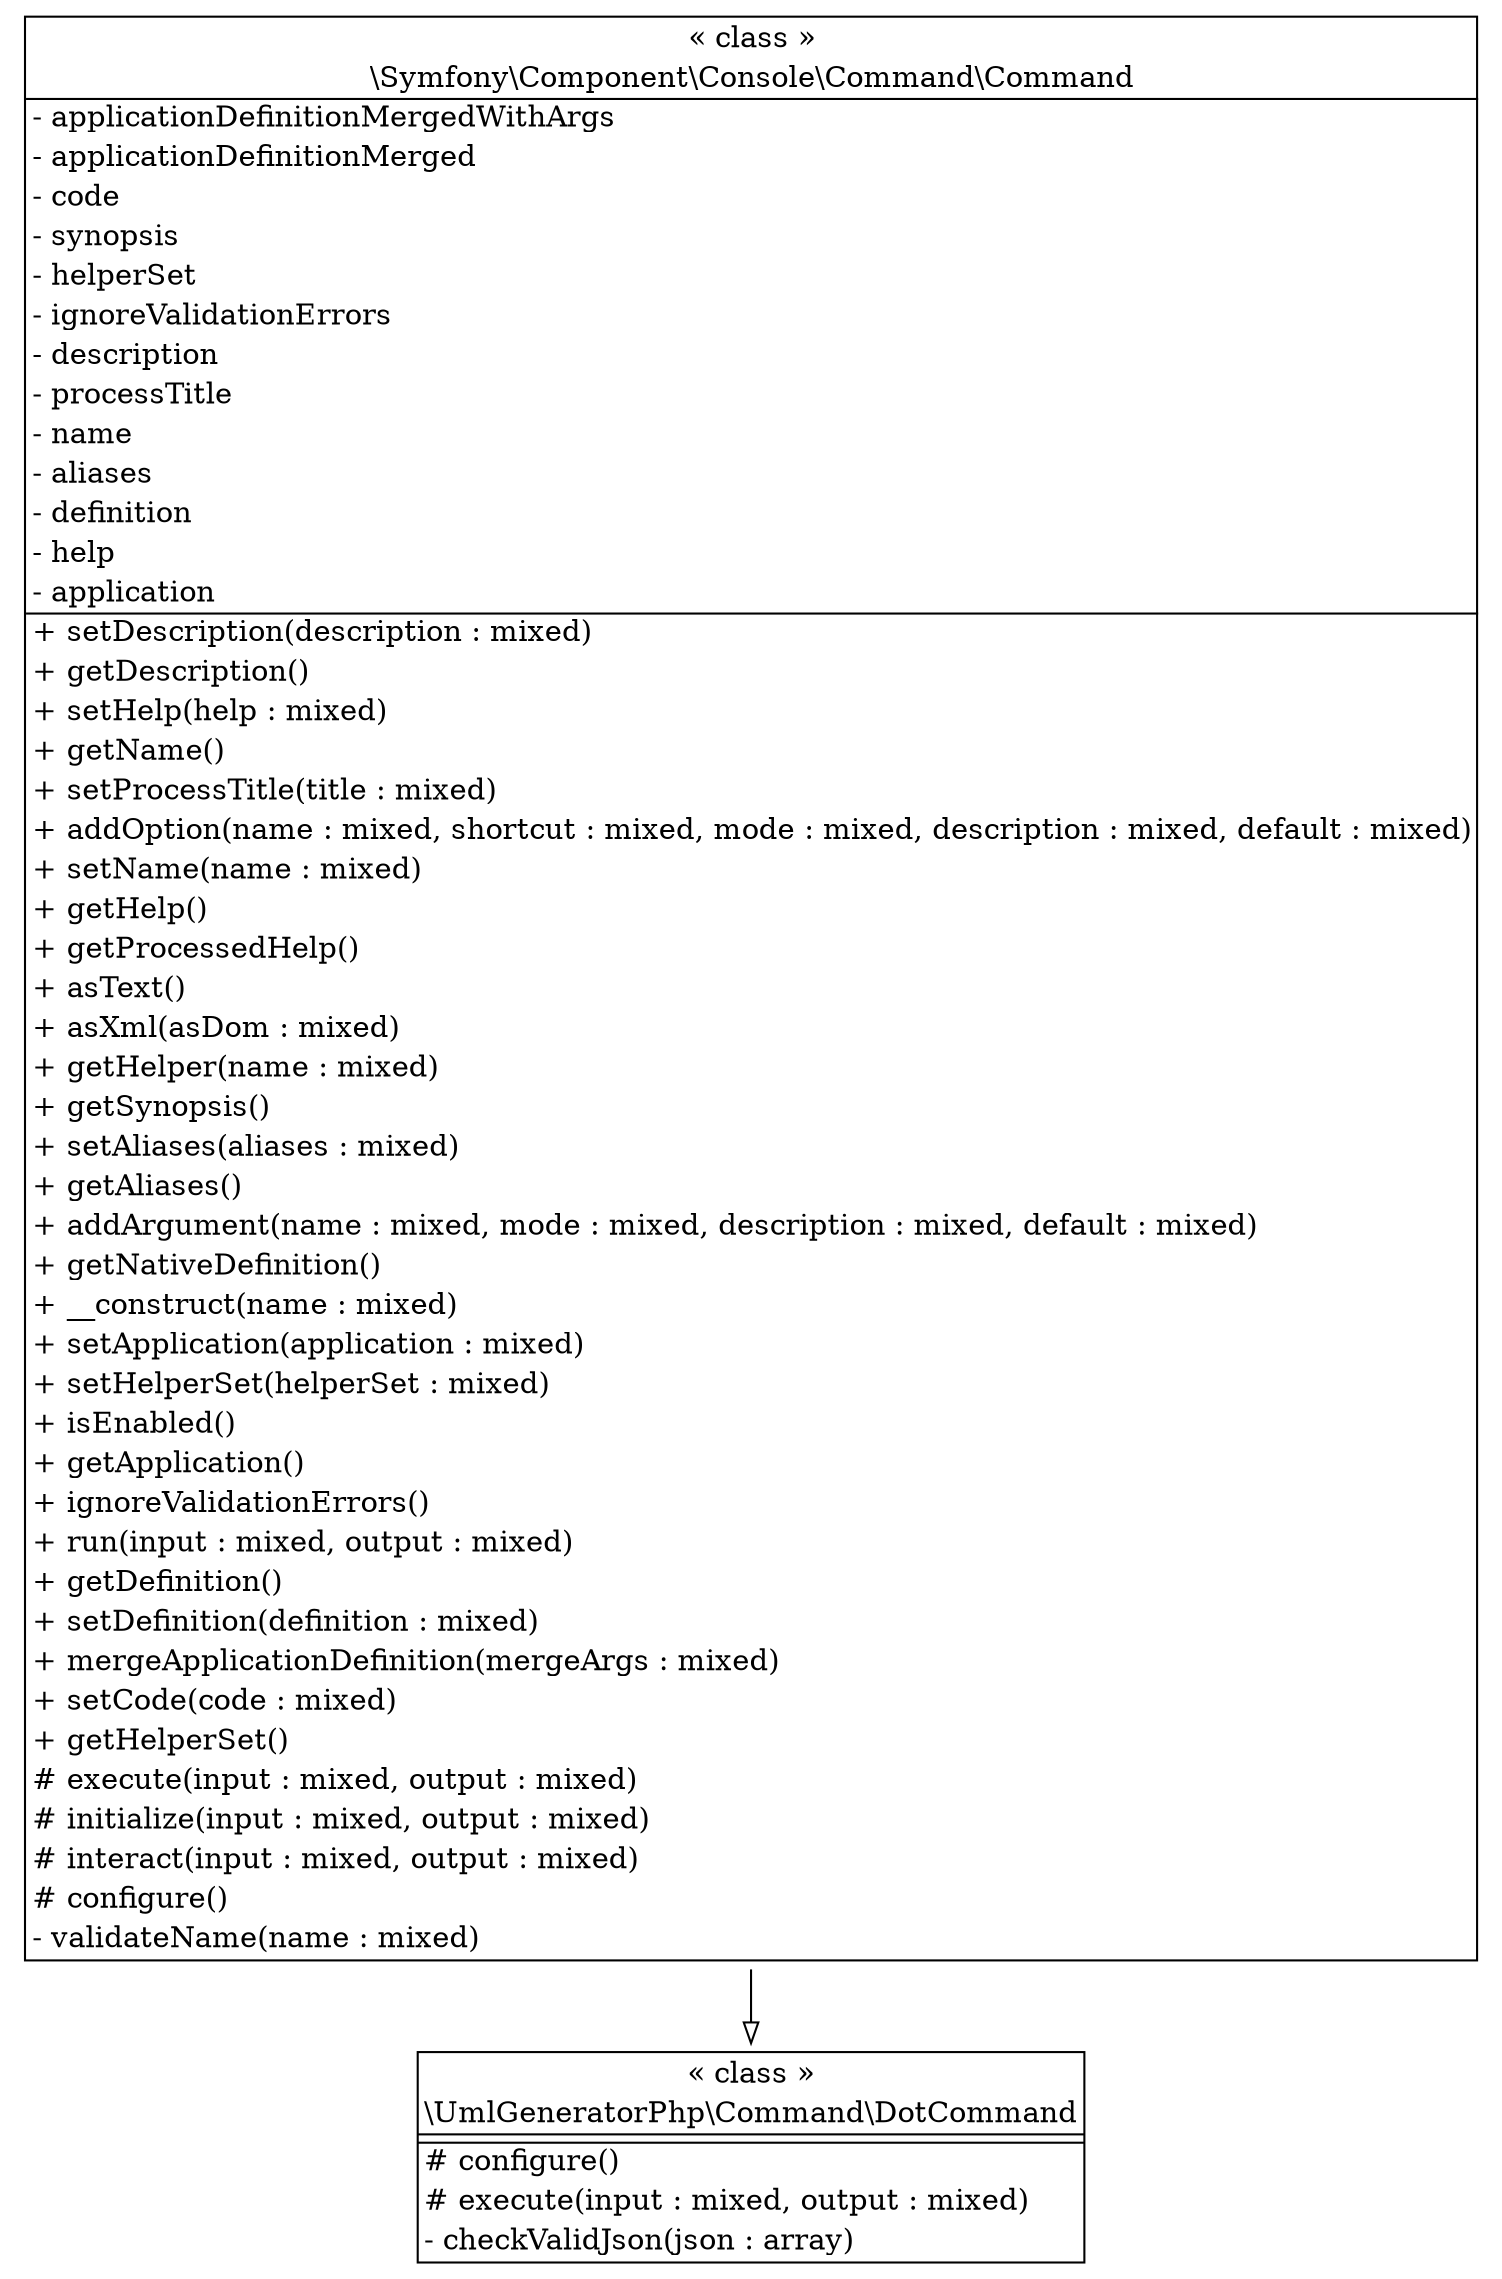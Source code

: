 digraph "Class Diagram" {
  node [shape=plaintext]
  "\\UmlGeneratorPhp\\Command\\DotCommand" [
    label=<
<table border="1" cellpadding="2" cellspacing="0" cellborder="0">
<tr><td align="center">&laquo; class &raquo;</td></tr>
<tr><td align="center" title="class DotCommand">\\UmlGeneratorPhp\\Command\\DotCommand</td></tr><hr />
<tr><td></td></tr>
<hr />
<tr><td align="left" title="protected configure"># configure()</td></tr>
<tr><td align="left" title="protected execute"># execute(input : mixed, output : mixed)</td></tr>
<tr><td align="left" title="private checkValidJson">- checkValidJson(json : array)</td></tr>
</table>
  >
  ];
  "\\Symfony\\Component\\Console\\Command\\Command" [
    label=<
<table border="1" cellpadding="2" cellspacing="0" cellborder="0">
<tr><td align="center">&laquo; class &raquo;</td></tr>
<tr><td align="center" title="class Command">\\Symfony\\Component\\Console\\Command\\Command</td></tr><hr />
<tr><td align="left" title="private applicationDefinitionMergedWithArgs">- applicationDefinitionMergedWithArgs</td></tr>
<tr><td align="left" title="private applicationDefinitionMerged">- applicationDefinitionMerged</td></tr>
<tr><td align="left" title="private code">- code</td></tr>
<tr><td align="left" title="private synopsis">- synopsis</td></tr>
<tr><td align="left" title="private helperSet">- helperSet</td></tr>
<tr><td align="left" title="private ignoreValidationErrors">- ignoreValidationErrors</td></tr>
<tr><td align="left" title="private description">- description</td></tr>
<tr><td align="left" title="private processTitle">- processTitle</td></tr>
<tr><td align="left" title="private name">- name</td></tr>
<tr><td align="left" title="private aliases">- aliases</td></tr>
<tr><td align="left" title="private definition">- definition</td></tr>
<tr><td align="left" title="private help">- help</td></tr>
<tr><td align="left" title="private application">- application</td></tr>
<hr />
<tr><td align="left" title="public setDescription">+ setDescription(description : mixed)</td></tr>
<tr><td align="left" title="public getDescription">+ getDescription()</td></tr>
<tr><td align="left" title="public setHelp">+ setHelp(help : mixed)</td></tr>
<tr><td align="left" title="public getName">+ getName()</td></tr>
<tr><td align="left" title="public setProcessTitle">+ setProcessTitle(title : mixed)</td></tr>
<tr><td align="left" title="public addOption">+ addOption(name : mixed, shortcut : mixed, mode : mixed, description : mixed, default : mixed)</td></tr>
<tr><td align="left" title="public setName">+ setName(name : mixed)</td></tr>
<tr><td align="left" title="public getHelp">+ getHelp()</td></tr>
<tr><td align="left" title="public getProcessedHelp">+ getProcessedHelp()</td></tr>
<tr><td align="left" title="public asText">+ asText()</td></tr>
<tr><td align="left" title="public asXml">+ asXml(asDom : mixed)</td></tr>
<tr><td align="left" title="public getHelper">+ getHelper(name : mixed)</td></tr>
<tr><td align="left" title="public getSynopsis">+ getSynopsis()</td></tr>
<tr><td align="left" title="public setAliases">+ setAliases(aliases : mixed)</td></tr>
<tr><td align="left" title="public getAliases">+ getAliases()</td></tr>
<tr><td align="left" title="public addArgument">+ addArgument(name : mixed, mode : mixed, description : mixed, default : mixed)</td></tr>
<tr><td align="left" title="public getNativeDefinition">+ getNativeDefinition()</td></tr>
<tr><td align="left" title="public __construct">+ __construct(name : mixed)</td></tr>
<tr><td align="left" title="public setApplication">+ setApplication(application : mixed)</td></tr>
<tr><td align="left" title="public setHelperSet">+ setHelperSet(helperSet : mixed)</td></tr>
<tr><td align="left" title="public isEnabled">+ isEnabled()</td></tr>
<tr><td align="left" title="public getApplication">+ getApplication()</td></tr>
<tr><td align="left" title="public ignoreValidationErrors">+ ignoreValidationErrors()</td></tr>
<tr><td align="left" title="public run">+ run(input : mixed, output : mixed)</td></tr>
<tr><td align="left" title="public getDefinition">+ getDefinition()</td></tr>
<tr><td align="left" title="public setDefinition">+ setDefinition(definition : mixed)</td></tr>
<tr><td align="left" title="public mergeApplicationDefinition">+ mergeApplicationDefinition(mergeArgs : mixed)</td></tr>
<tr><td align="left" title="public setCode">+ setCode(code : mixed)</td></tr>
<tr><td align="left" title="public getHelperSet">+ getHelperSet()</td></tr>
<tr><td align="left" title="protected execute"># execute(input : mixed, output : mixed)</td></tr>
<tr><td align="left" title="protected initialize"># initialize(input : mixed, output : mixed)</td></tr>
<tr><td align="left" title="protected interact"># interact(input : mixed, output : mixed)</td></tr>
<tr><td align="left" title="protected configure"># configure()</td></tr>
<tr><td align="left" title="private validateName">- validateName(name : mixed)</td></tr>
</table>
  >
  ];
"\\Symfony\\Component\\Console\\Command\\Command" -> "\\UmlGeneratorPhp\\Command\\DotCommand" [arrowhead="empty"];

}
